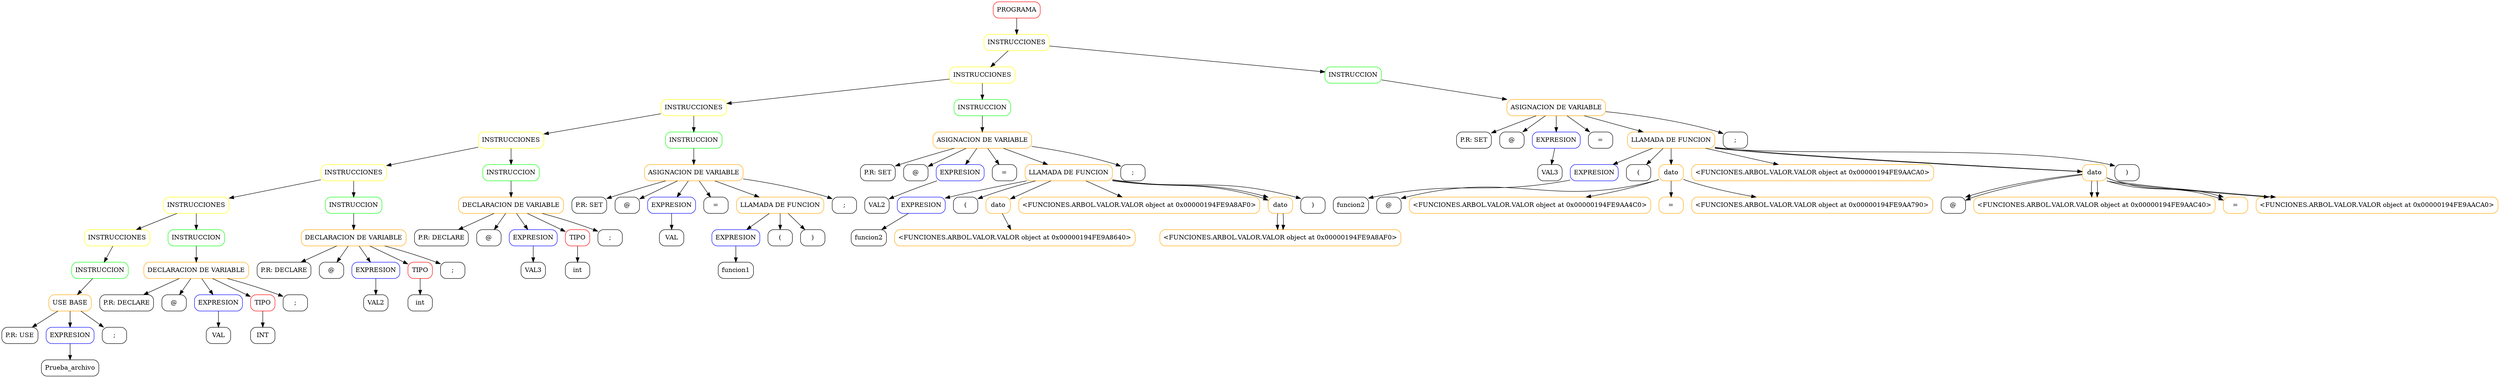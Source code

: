 digraph AST {
node [shape=box, style=rounded];
n7956438693[label="PROGRAMA" color="red"];
n38382038[label="INSTRUCCIONES" color="yellow"];
n4613534639[label="INSTRUCCIONES" color="yellow"];
n5885493520[label="INSTRUCCIONES" color="yellow"];
n6872076314[label="INSTRUCCIONES" color="yellow"];
n6276757026[label="INSTRUCCIONES" color="yellow"];
n4549578330[label="INSTRUCCIONES" color="yellow"];
n2993936382[label="INSTRUCCIONES" color="yellow"];
n3303060105[label="INSTRUCCION" color="green"];
n9883383838[label="USE BASE" color="orange"];
n8520289677[label="P.R: USE" color="black"];
n9883383838 -> n8520289677; 
n5477383864[label="EXPRESION" color="blue"];
n9784134941[label="Prueba_archivo" color="black"];
n5477383864 -> n9784134941; 
n9883383838 -> n5477383864; 
n5414909016[label=";" color="black"];
n9883383838 -> n5414909016; 
n3303060105 -> n9883383838; 
n2993936382 -> n3303060105; 
n4549578330 -> n2993936382; 
n7617371210[label="INSTRUCCION" color="green"];
n7830443860[label="DECLARACION DE VARIABLE" color="ORANGE"];
n354066175[label="P.R: DECLARE" color="black"];
n7830443860 -> n354066175; 
n654994600[label="@" color="black"];
n7830443860 -> n654994600; 
n3630563260[label="EXPRESION" color="blue"];
n208470570[label="VAL" color="black"];
n3630563260 -> n208470570; 
n7830443860 -> n3630563260; 
n4436027123[label="TIPO" color="red"];
n6964094851[label="INT" color="black"];
n4436027123 -> n6964094851; 
n7830443860 -> n4436027123; 
n5790520829[label=";" color="black"];
n7830443860 -> n5790520829; 
n7617371210 -> n7830443860; 
n4549578330 -> n7617371210; 
n6276757026 -> n4549578330; 
n5156892508[label="INSTRUCCION" color="green"];
n4490890217[label="DECLARACION DE VARIABLE" color="ORANGE"];
n779233832[label="P.R: DECLARE" color="black"];
n4490890217 -> n779233832; 
n7551589382[label="@" color="black"];
n4490890217 -> n7551589382; 
n3085424734[label="EXPRESION" color="blue"];
n5104381009[label="VAL2" color="black"];
n3085424734 -> n5104381009; 
n4490890217 -> n3085424734; 
n8480481866[label="TIPO" color="red"];
n1109318123[label="int" color="black"];
n8480481866 -> n1109318123; 
n4490890217 -> n8480481866; 
n8365865861[label=";" color="black"];
n4490890217 -> n8365865861; 
n5156892508 -> n4490890217; 
n6276757026 -> n5156892508; 
n6872076314 -> n6276757026; 
n8159799101[label="INSTRUCCION" color="green"];
n7235614390[label="DECLARACION DE VARIABLE" color="ORANGE"];
n7245977065[label="P.R: DECLARE" color="black"];
n7235614390 -> n7245977065; 
n2892867778[label="@" color="black"];
n7235614390 -> n2892867778; 
n4653857221[label="EXPRESION" color="blue"];
n7837691407[label="VAL3" color="black"];
n4653857221 -> n7837691407; 
n7235614390 -> n4653857221; 
n8490089445[label="TIPO" color="red"];
n7157660813[label="int" color="black"];
n8490089445 -> n7157660813; 
n7235614390 -> n8490089445; 
n6877082400[label=";" color="black"];
n7235614390 -> n6877082400; 
n8159799101 -> n7235614390; 
n6872076314 -> n8159799101; 
n5885493520 -> n6872076314; 
n4247132189[label="INSTRUCCION" color="green"];
n4701096713[label="ASIGNACION DE VARIABLE" color="ORANGE"];
n7470921853[label="P.R: SET" color="black"];
n4701096713 -> n7470921853; 
n7375023726[label="@" color="black"];
n4701096713 -> n7375023726; 
n2818586736[label="EXPRESION" color="blue"];
n7869110013[label="VAL" color="black"];
n2818586736 -> n7869110013; 
n4701096713 -> n2818586736; 
n9824912936[label="=" color="black"];
n4701096713 -> n9824912936; 
n6557367140[label="LLAMADA DE FUNCION" color="ORANGE"];
n176489837[label="EXPRESION" color="blue"];
n9266042775[label="funcion1" color="black"];
n176489837 -> n9266042775; 
n6557367140 -> n176489837; 
n5810103233[label="(" color="black"];
n6557367140 -> n5810103233; 
n7189569856[label=")" color="black"];
n6557367140 -> n7189569856; 
n4701096713 -> n6557367140; 
n2810902545[label=";" color="black"];
n4701096713 -> n2810902545; 
n4247132189 -> n4701096713; 
n5885493520 -> n4247132189; 
n4613534639 -> n5885493520; 
n2839307294[label="INSTRUCCION" color="green"];
n8257224480[label="ASIGNACION DE VARIABLE" color="ORANGE"];
n2787455714[label="P.R: SET" color="black"];
n8257224480 -> n2787455714; 
n8600670351[label="@" color="black"];
n8257224480 -> n8600670351; 
n5181119024[label="EXPRESION" color="blue"];
n8407043042[label="VAL2" color="black"];
n5181119024 -> n8407043042; 
n8257224480 -> n5181119024; 
n7645640292[label="=" color="black"];
n8257224480 -> n7645640292; 
n5580408354[label="LLAMADA DE FUNCION" color="ORANGE"];
n4757722522[label="EXPRESION" color="blue"];
n6430586643[label="funcion2" color="black"];
n4757722522 -> n6430586643; 
n5580408354 -> n4757722522; 
n5312990885[label="(" color="black"];
n5580408354 -> n5312990885; 
n176027094[label="dato" color="ORANGE"];
n3634818764[label="<FUNCIONES.ARBOL.VALOR.VALOR object at 0x00000194FE9A8640>" color="ORANGE"];
n176027094 -> n3634818764; 
n5580408354 -> n176027094; 
n1739087364[label="<FUNCIONES.ARBOL.VALOR.VALOR object at 0x00000194FE9A8AF0>" color="ORANGE"];
n5580408354 -> n1739087364; 
n1885005672[label="dato" color="ORANGE"];
n631713300[label="<FUNCIONES.ARBOL.VALOR.VALOR object at 0x00000194FE9A8AF0>" color="ORANGE"];
n1885005672 -> n631713300; 
n5580408354 -> n1885005672; 
n1885005672[label="dato" color="ORANGE"];
n631713300[label="<FUNCIONES.ARBOL.VALOR.VALOR object at 0x00000194FE9A8AF0>" color="ORANGE"];
n1885005672 -> n631713300; 
n5580408354 -> n1885005672; 
n4132011932[label=")" color="black"];
n5580408354 -> n4132011932; 
n8257224480 -> n5580408354; 
n207278389[label=";" color="black"];
n8257224480 -> n207278389; 
n2839307294 -> n8257224480; 
n4613534639 -> n2839307294; 
n38382038 -> n4613534639; 
n8310448750[label="INSTRUCCION" color="green"];
n6783135620[label="ASIGNACION DE VARIABLE" color="ORANGE"];
n6271945790[label="P.R: SET" color="black"];
n6783135620 -> n6271945790; 
n872186420[label="@" color="black"];
n6783135620 -> n872186420; 
n6821344272[label="EXPRESION" color="blue"];
n2734365785[label="VAL3" color="black"];
n6821344272 -> n2734365785; 
n6783135620 -> n6821344272; 
n63126607[label="=" color="black"];
n6783135620 -> n63126607; 
n5898679298[label="LLAMADA DE FUNCION" color="ORANGE"];
n1089393178[label="EXPRESION" color="blue"];
n2110108135[label="funcion2" color="black"];
n1089393178 -> n2110108135; 
n5898679298 -> n1089393178; 
n5683023819[label="(" color="black"];
n5898679298 -> n5683023819; 
n4968185876[label="dato" color="ORANGE"];
n3379040038[label="@" color="black"];
n4968185876 -> n3379040038; 
n342568808[label="<FUNCIONES.ARBOL.VALOR.VALOR object at 0x00000194FE9AA4C0>" color="ORANGE"];
n4968185876 -> n342568808; 
n827180322[label="=" color="ORANGE"];
n4968185876 -> n827180322; 
n8434725719[label="<FUNCIONES.ARBOL.VALOR.VALOR object at 0x00000194FE9AA790>" color="ORANGE"];
n4968185876 -> n8434725719; 
n5898679298 -> n4968185876; 
n1417689296[label="<FUNCIONES.ARBOL.VALOR.VALOR object at 0x00000194FE9AACA0>" color="ORANGE"];
n5898679298 -> n1417689296; 
n6720039447[label="dato" color="ORANGE"];
n1910806989[label="@" color="black"];
n6720039447 -> n1910806989; 
n4370356959[label="<FUNCIONES.ARBOL.VALOR.VALOR object at 0x00000194FE9AAC40>" color="ORANGE"];
n6720039447 -> n4370356959; 
n4344343880[label="=" color="ORANGE"];
n6720039447 -> n4344343880; 
n6740214264[label="<FUNCIONES.ARBOL.VALOR.VALOR object at 0x00000194FE9AACA0>" color="ORANGE"];
n6720039447 -> n6740214264; 
n5898679298 -> n6720039447; 
n6720039447[label="dato" color="ORANGE"];
n1910806989[label="@" color="black"];
n6720039447 -> n1910806989; 
n4370356959[label="<FUNCIONES.ARBOL.VALOR.VALOR object at 0x00000194FE9AAC40>" color="ORANGE"];
n6720039447 -> n4370356959; 
n4344343880[label="=" color="ORANGE"];
n6720039447 -> n4344343880; 
n6740214264[label="<FUNCIONES.ARBOL.VALOR.VALOR object at 0x00000194FE9AACA0>" color="ORANGE"];
n6720039447 -> n6740214264; 
n5898679298 -> n6720039447; 
n1096890787[label=")" color="black"];
n5898679298 -> n1096890787; 
n6783135620 -> n5898679298; 
n5177129903[label=";" color="black"];
n6783135620 -> n5177129903; 
n8310448750 -> n6783135620; 
n38382038 -> n8310448750; 
n7956438693 -> n38382038; 
}
